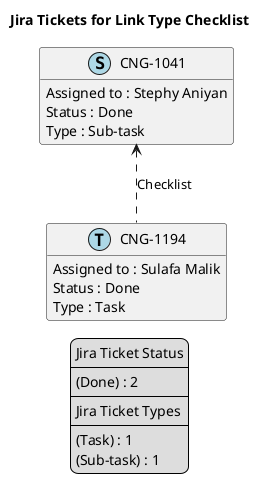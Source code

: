 @startuml
'https://plantuml.com/class-diagram

' GENERATE CLASS DIAGRAM ===========
' Generated at    : Thu Apr 18 14:59:12 CEST 2024

title Jira Tickets for Link Type Checklist
hide empty members

legend
Jira Ticket Status
----
(Done) : 2
----
Jira Ticket Types
----
(Task) : 1
(Sub-task) : 1
end legend


' Tickets =======
class "CNG-1194" << (T,lightblue) >> {
  Assigned to : Sulafa Malik
  Status : Done
  Type : Task
}

class "CNG-1041" << (S,lightblue) >> {
  Assigned to : Stephy Aniyan
  Status : Done
  Type : Sub-task
}



' Links =======
"CNG-1041" <.. "CNG-1194" : Checklist


@enduml
